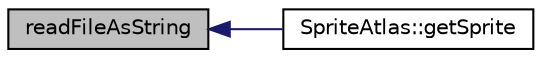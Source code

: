 digraph "readFileAsString"
{
  edge [fontname="Helvetica",fontsize="10",labelfontname="Helvetica",labelfontsize="10"];
  node [fontname="Helvetica",fontsize="10",shape=record];
  rankdir="LR";
  Node1 [label="readFileAsString",height=0.2,width=0.4,color="black", fillcolor="grey75", style="filled", fontcolor="black"];
  Node1 -> Node2 [dir="back",color="midnightblue",fontsize="10",style="solid",fontname="Helvetica"];
  Node2 [label="SpriteAtlas::getSprite",height=0.2,width=0.4,color="black", fillcolor="white", style="filled",URL="$class_sprite_atlas.html#a9526869f34f1e50bafc9cdc2d85dbc7c"];
}
